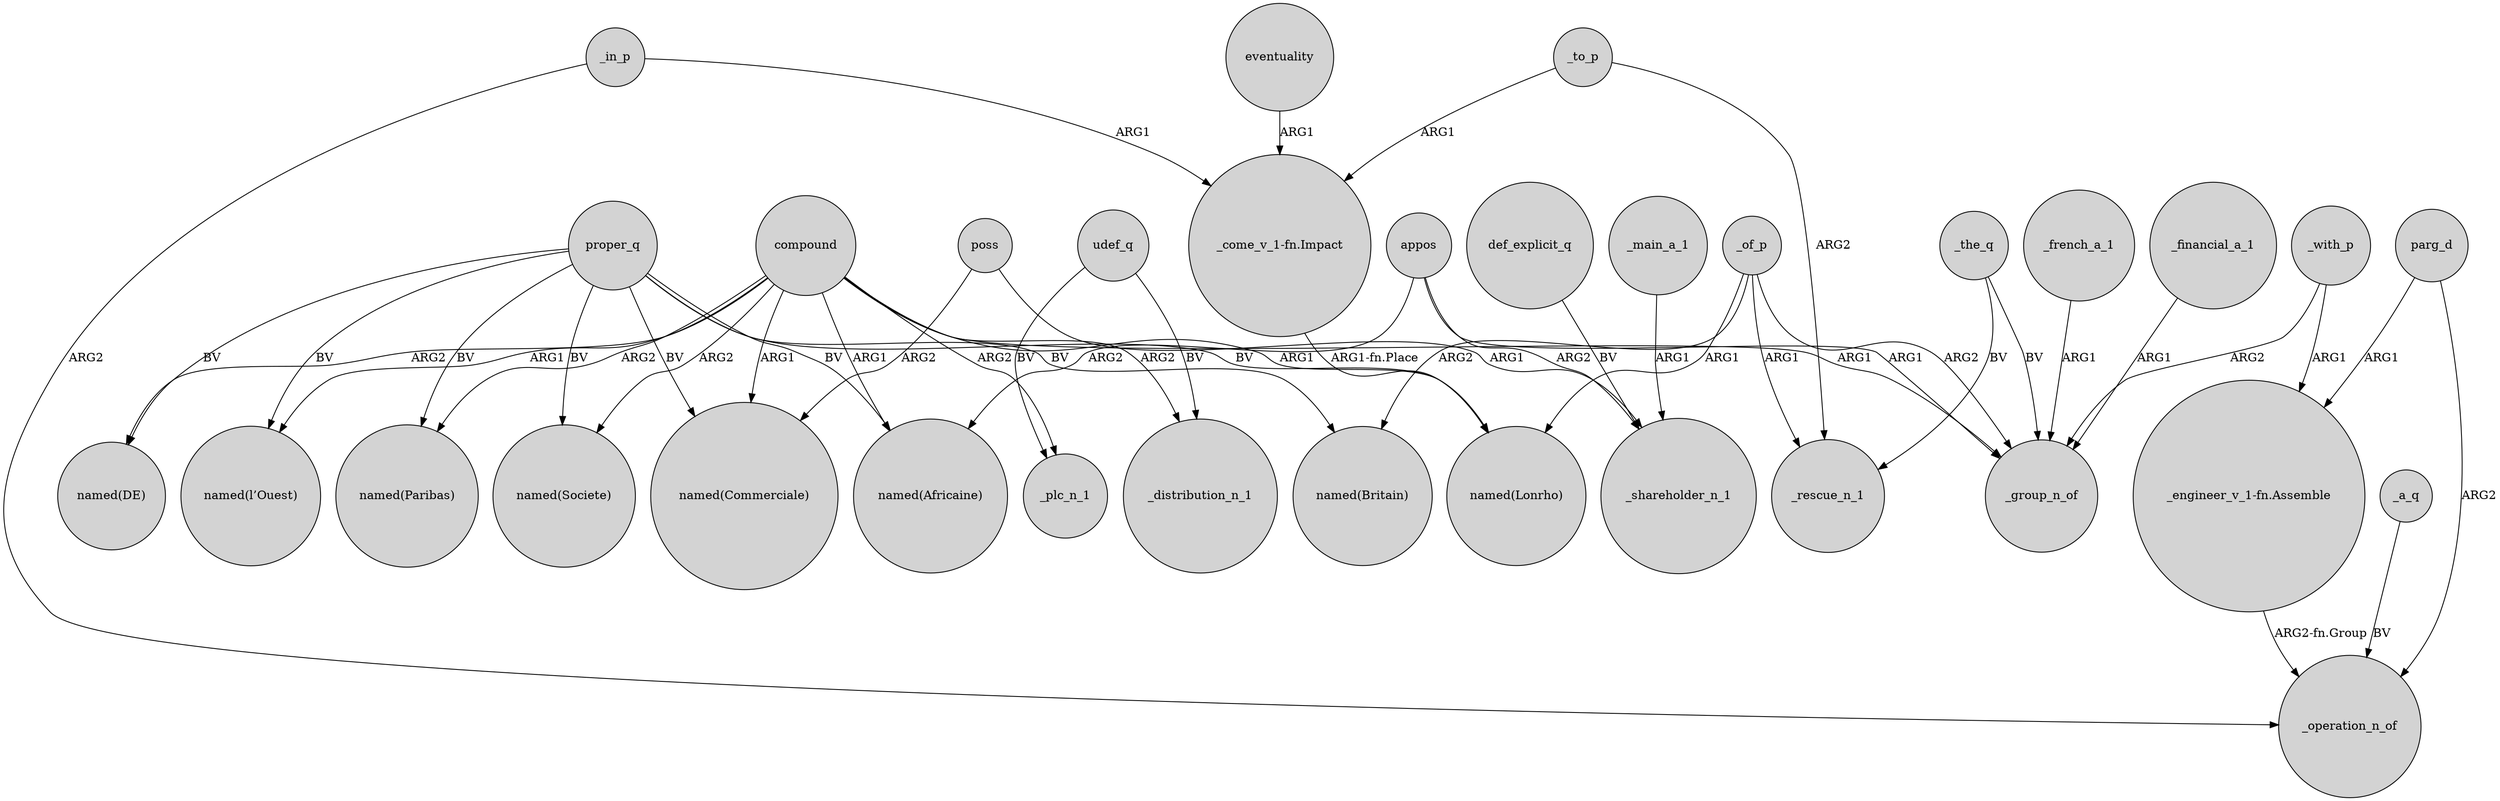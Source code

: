 digraph {
	node [shape=circle style=filled]
	_in_p -> "_come_v_1-fn.Impact" [label=ARG1]
	appos -> "named(Africaine)" [label=ARG2]
	proper_q -> "named(DE)" [label=BV]
	_in_p -> _operation_n_of [label=ARG2]
	compound -> _plc_n_1 [label=ARG2]
	compound -> _distribution_n_1 [label=ARG2]
	compound -> "named(Commerciale)" [label=ARG1]
	compound -> "named(l’Ouest)" [label=ARG1]
	poss -> "named(Commerciale)" [label=ARG2]
	_to_p -> _rescue_n_1 [label=ARG2]
	proper_q -> "named(Lonrho)" [label=BV]
	_french_a_1 -> _group_n_of [label=ARG1]
	"_engineer_v_1-fn.Assemble" -> _operation_n_of [label="ARG2-fn.Group"]
	compound -> "named(Africaine)" [label=ARG1]
	_of_p -> "named(Britain)" [label=ARG2]
	proper_q -> "named(Commerciale)" [label=BV]
	_of_p -> _rescue_n_1 [label=ARG1]
	_financial_a_1 -> _group_n_of [label=ARG1]
	_the_q -> _rescue_n_1 [label=BV]
	proper_q -> "named(Paribas)" [label=BV]
	appos -> _group_n_of [label=ARG1]
	appos -> _shareholder_n_1 [label=ARG2]
	eventuality -> "_come_v_1-fn.Impact" [label=ARG1]
	proper_q -> "named(l’Ouest)" [label=BV]
	compound -> _group_n_of [label=ARG1]
	_with_p -> _group_n_of [label=ARG2]
	udef_q -> _distribution_n_1 [label=BV]
	compound -> "named(DE)" [label=ARG2]
	def_explicit_q -> _shareholder_n_1 [label=BV]
	proper_q -> "named(Britain)" [label=BV]
	_of_p -> "named(Lonrho)" [label=ARG1]
	poss -> _shareholder_n_1 [label=ARG1]
	_the_q -> _group_n_of [label=BV]
	_to_p -> "_come_v_1-fn.Impact" [label=ARG1]
	_with_p -> "_engineer_v_1-fn.Assemble" [label=ARG1]
	proper_q -> "named(Africaine)" [label=BV]
	_a_q -> _operation_n_of [label=BV]
	_of_p -> _group_n_of [label=ARG2]
	_main_a_1 -> _shareholder_n_1 [label=ARG1]
	compound -> "named(Societe)" [label=ARG2]
	proper_q -> "named(Societe)" [label=BV]
	udef_q -> _plc_n_1 [label=BV]
	compound -> "named(Lonrho)" [label=ARG1]
	compound -> "named(Paribas)" [label=ARG2]
	parg_d -> _operation_n_of [label=ARG2]
	"_come_v_1-fn.Impact" -> "named(Lonrho)" [label="ARG1-fn.Place"]
	parg_d -> "_engineer_v_1-fn.Assemble" [label=ARG1]
}
